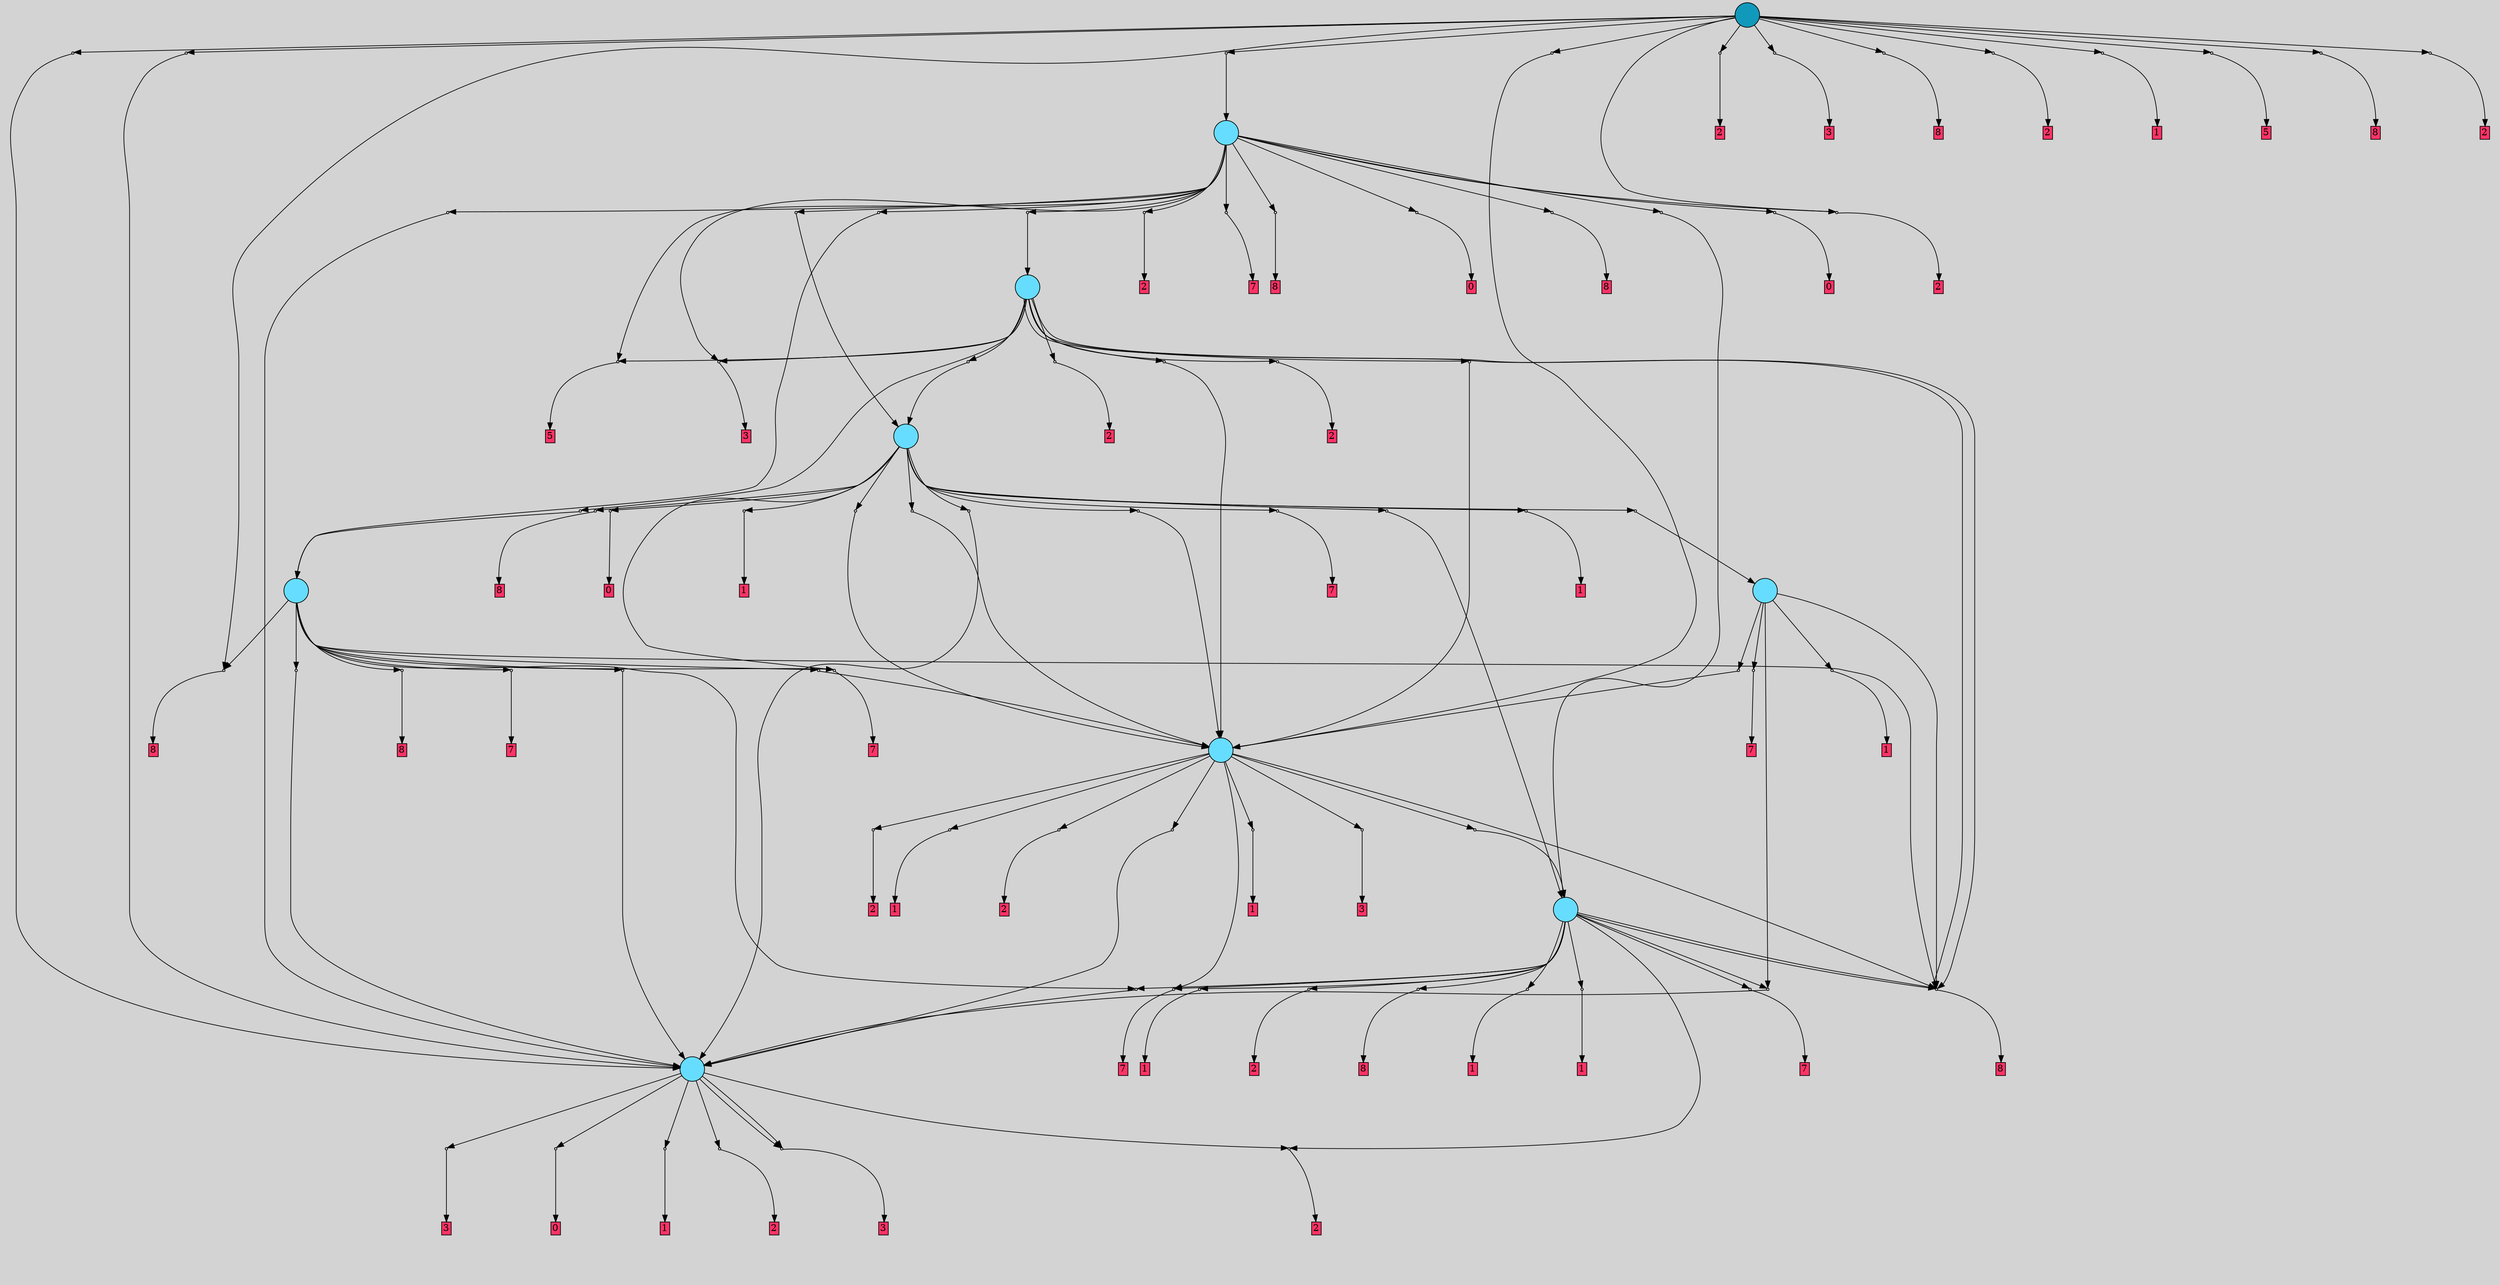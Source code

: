 // File exported with GEGELATI v1.3.1
// On the 2024-07-06 15:11:36
// With the MARL::MarlTPGGraphDotExporter
digraph{
	graph[pad = "0.212, 0.055" bgcolor = lightgray]
	node[shape=circle style = filled label = ""]
		T40 [fillcolor="#66ddff"]
		T193 [fillcolor="#66ddff"]
		T295 [fillcolor="#66ddff"]
		T389 [fillcolor="#66ddff"]
		T443 [fillcolor="#66ddff"]
		T500 [fillcolor="#66ddff"]
		T531 [fillcolor="#66ddff"]
		T586 [fillcolor="#66ddff"]
		T776 [fillcolor="#1199bb"]
		P13188 [fillcolor="#cccccc" shape=point] //
		I13188 [shape=box style=invis label="2|1&0|2#3|7&#92;n1|3&0|0#4|5&#92;n3|3&2|4#3|4&#92;n0|6&4|5#4|4&#92;n7|5&1|1#4|7&#92;n2|0&2|4#4|7&#92;n"]
		P13188 -> I13188[style=invis]
		A8868 [fillcolor="#ff3366" shape=box margin=0.03 width=0 height=0 label="2"]
		T40 -> P13188 -> A8868
		P13189 [fillcolor="#cccccc" shape=point] //
		I13189 [shape=box style=invis label="6|3&4|3#0|5&#92;n"]
		P13189 -> I13189[style=invis]
		A8869 [fillcolor="#ff3366" shape=box margin=0.03 width=0 height=0 label="3"]
		T40 -> P13189 -> A8869
		P13190 [fillcolor="#cccccc" shape=point] //
		I13190 [shape=box style=invis label="2|0&4|0#2|6&#92;n5|7&1|7#0|2&#92;n"]
		P13190 -> I13190[style=invis]
		A8870 [fillcolor="#ff3366" shape=box margin=0.03 width=0 height=0 label="3"]
		T40 -> P13190 -> A8870
		P13191 [fillcolor="#cccccc" shape=point] //
		I13191 [shape=box style=invis label="3|6&3|2#0|3&#92;n3|2&2|6#0|6&#92;n8|1&3|5#1|4&#92;n2|6&3|7#3|5&#92;n1|6&3|0#4|3&#92;n5|0&0|7#1|1&#92;n"]
		P13191 -> I13191[style=invis]
		A8871 [fillcolor="#ff3366" shape=box margin=0.03 width=0 height=0 label="0"]
		T40 -> P13191 -> A8871
		P13192 [fillcolor="#cccccc" shape=point] //
		I13192 [shape=box style=invis label="7|5&1|1#4|7&#92;n1|3&0|0#4|5&#92;n0|6&4|5#4|4&#92;n7|5&2|0#4|0&#92;n2|1&0|2#3|7&#92;n2|0&2|1#4|7&#92;n"]
		P13192 -> I13192[style=invis]
		A8872 [fillcolor="#ff3366" shape=box margin=0.03 width=0 height=0 label="2"]
		T40 -> P13192 -> A8872
		T40 -> P13189
		P13193 [fillcolor="#cccccc" shape=point] //
		I13193 [shape=box style=invis label="2|2&4|4#0|0&#92;n1|7&4|1#4|3&#92;n6|7&2|0#1|1&#92;n2|5&4|1#1|4&#92;n1|1&3|3#3|4&#92;n2|0&2|4#0|3&#92;n5|3&0|0#0|2&#92;n5|0&4|1#3|0&#92;n8|4&0|7#2|5&#92;n4|3&2|7#2|5&#92;n"]
		P13193 -> I13193[style=invis]
		A8873 [fillcolor="#ff3366" shape=box margin=0.03 width=0 height=0 label="1"]
		T40 -> P13193 -> A8873
		P13194 [fillcolor="#cccccc" shape=point] //
		I13194 [shape=box style=invis label="2|6&3|3#3|4&#92;n4|0&2|2#4|1&#92;n4|2&4|2#1|3&#92;n8|5&4|2#3|4&#92;n7|4&1|5#3|5&#92;n"]
		P13194 -> I13194[style=invis]
		A8874 [fillcolor="#ff3366" shape=box margin=0.03 width=0 height=0 label="7"]
		T193 -> P13194 -> A8874
		P13195 [fillcolor="#cccccc" shape=point] //
		I13195 [shape=box style=invis label="1|3&4|0#4|5&#92;n6|5&1|1#4|7&#92;n2|0&2|1#4|7&#92;n7|5&2|0#4|0&#92;n2|1&0|2#3|7&#92;n0|6&4|5#4|4&#92;n"]
		P13195 -> I13195[style=invis]
		A8875 [fillcolor="#ff3366" shape=box margin=0.03 width=0 height=0 label="8"]
		T193 -> P13195 -> A8875
		P13196 [fillcolor="#cccccc" shape=point] //
		I13196 [shape=box style=invis label="5|7&0|1#1|7&#92;n0|1&2|1#3|1&#92;n7|0&2|3#1|5&#92;n0|5&4|6#4|1&#92;n7|0&1|7#2|5&#92;n2|1&3|2#1|2&#92;n5|2&3|2#1|1&#92;n4|7&2|0#0|3&#92;n8|1&1|4#3|4&#92;n"]
		P13196 -> I13196[style=invis]
		A8876 [fillcolor="#ff3366" shape=box margin=0.03 width=0 height=0 label="1"]
		T193 -> P13196 -> A8876
		P13197 [fillcolor="#cccccc" shape=point] //
		I13197 [shape=box style=invis label="3|2&0|3#3|3&#92;n1|7&0|1#2|0&#92;n7|4&2|2#1|3&#92;n8|0&2|0#0|6&#92;n6|6&0|4#3|7&#92;n7|5&2|5#3|2&#92;n3|6&0|5#3|4&#92;n"]
		P13197 -> I13197[style=invis]
		A8877 [fillcolor="#ff3366" shape=box margin=0.03 width=0 height=0 label="1"]
		T193 -> P13197 -> A8877
		P13198 [fillcolor="#cccccc" shape=point] //
		I13198 [shape=box style=invis label="2|0&0|5#4|6&#92;n1|6&1|0#1|5&#92;n6|3&0|5#4|3&#92;n4|7&2|3#2|2&#92;n6|4&1|0#3|1&#92;n0|0&3|1#1|1&#92;n6|5&4|3#2|1&#92;n8|6&2|1#2|7&#92;n"]
		P13198 -> I13198[style=invis]
		T193 -> P13198 -> T40
		P13199 [fillcolor="#cccccc" shape=point] //
		I13199 [shape=box style=invis label="7|5&2|0#0|0&#92;n0|6&4|5#3|3&#92;n4|4&0|2#2|1&#92;n3|0&2|6#2|4&#92;n2|1&0|2#3|7&#92;n7|5&1|1#2|7&#92;n8|7&1|2#1|6&#92;n"]
		P13199 -> I13199[style=invis]
		A8878 [fillcolor="#ff3366" shape=box margin=0.03 width=0 height=0 label="1"]
		T193 -> P13199 -> A8878
		P13200 [fillcolor="#cccccc" shape=point] //
		I13200 [shape=box style=invis label="6|0&2|3#3|1&#92;n2|2&1|2#0|3&#92;n8|2&3|1#4|2&#92;n"]
		P13200 -> I13200[style=invis]
		A8879 [fillcolor="#ff3366" shape=box margin=0.03 width=0 height=0 label="2"]
		T193 -> P13200 -> A8879
		T193 -> P13192
		P13201 [fillcolor="#cccccc" shape=point] //
		I13201 [shape=box style=invis label="2|0&0|5#4|6&#92;n6|4&1|0#3|1&#92;n6|3&1|5#4|3&#92;n4|7&2|3#2|2&#92;n1|6&1|0#1|5&#92;n0|0&3|1#1|1&#92;n6|5&4|3#2|1&#92;n8|6&2|1#2|7&#92;n"]
		P13201 -> I13201[style=invis]
		T193 -> P13201 -> T40
		P13202 [fillcolor="#cccccc" shape=point] //
		I13202 [shape=box style=invis label="7|5&1|1#4|7&#92;n1|3&4|0#4|5&#92;n2|0&2|1#4|7&#92;n7|5&2|0#4|0&#92;n2|1&0|2#3|7&#92;n0|6&4|5#4|4&#92;n"]
		P13202 -> I13202[style=invis]
		A8880 [fillcolor="#ff3366" shape=box margin=0.03 width=0 height=0 label="8"]
		T193 -> P13202 -> A8880
		T193 -> P13202
		P13203 [fillcolor="#cccccc" shape=point] //
		I13203 [shape=box style=invis label="2|5&4|1#1|4&#92;n4|3&2|7#2|5&#92;n6|6&3|2#3|6&#92;n5|0&4|1#3|0&#92;n1|1&3|3#3|0&#92;n2|0&2|4#0|3&#92;n5|4&0|0#0|2&#92;n1|2&4|1#4|3&#92;n6|7&2|0#1|1&#92;n8|2&0|7#2|5&#92;n"]
		P13203 -> I13203[style=invis]
		A8881 [fillcolor="#ff3366" shape=box margin=0.03 width=0 height=0 label="7"]
		T193 -> P13203 -> A8881
		P13204 [fillcolor="#cccccc" shape=point] //
		I13204 [shape=box style=invis label="2|2&3|3#4|0&#92;n4|6&3|3#3|1&#92;n7|3&4|5#2|1&#92;n6|0&3|5#1|3&#92;n4|7&0|1#2|7&#92;n1|1&2|2#0|6&#92;n5|3&2|0#0|5&#92;n1|1&2|5#0|4&#92;n4|5&0|3#2|1&#92;n"]
		P13204 -> I13204[style=invis]
		A8882 [fillcolor="#ff3366" shape=box margin=0.03 width=0 height=0 label="2"]
		T295 -> P13204 -> A8882
		P13205 [fillcolor="#cccccc" shape=point] //
		I13205 [shape=box style=invis label="0|0&4|1#1|1&#92;n8|6&2|1#2|7&#92;n1|6&1|0#1|5&#92;n1|5&1|7#3|1&#92;n4|7&2|0#2|2&#92;n2|4&3|2#0|7&#92;n6|0&0|5#4|3&#92;n1|1&4|5#1|0&#92;n2|0&0|5#4|6&#92;n"]
		P13205 -> I13205[style=invis]
		T295 -> P13205 -> T193
		T295 -> P13203
		T295 -> P13202
		P13206 [fillcolor="#cccccc" shape=point] //
		I13206 [shape=box style=invis label="1|6&2|5#4|0&#92;n1|5&0|0#4|0&#92;n4|6&1|0#1|7&#92;n7|5&2|5#2|5&#92;n2|3&2|3#0|4&#92;n0|0&1|3#2|4&#92;n1|6&4|3#1|1&#92;n3|6&3|5#4|5&#92;n0|6&1|6#3|2&#92;n"]
		P13206 -> I13206[style=invis]
		A8883 [fillcolor="#ff3366" shape=box margin=0.03 width=0 height=0 label="1"]
		T295 -> P13206 -> A8883
		P13207 [fillcolor="#cccccc" shape=point] //
		I13207 [shape=box style=invis label="2|6&4|5#4|4&#92;n1|2&4|5#1|4&#92;n6|0&1|7#3|3&#92;n"]
		P13207 -> I13207[style=invis]
		A8884 [fillcolor="#ff3366" shape=box margin=0.03 width=0 height=0 label="2"]
		T295 -> P13207 -> A8884
		P13208 [fillcolor="#cccccc" shape=point] //
		I13208 [shape=box style=invis label="1|2&1|0#1|5&#92;n0|0&3|1#0|1&#92;n1|5&4|5#2|1&#92;n1|2&3|4#0|0&#92;n5|4&1|0#3|1&#92;n8|6&2|1#2|7&#92;n4|4&2|3#1|7&#92;n7|7&4|7#2|3&#92;n5|7&4|3#4|3&#92;n3|2&3|0#2|1&#92;n"]
		P13208 -> I13208[style=invis]
		T295 -> P13208 -> T40
		P13209 [fillcolor="#cccccc" shape=point] //
		I13209 [shape=box style=invis label="2|7&1|2#1|2&#92;n8|7&1|2#1|6&#92;n2|1&0|2#3|7&#92;n0|0&4|3#0|7&#92;n"]
		P13209 -> I13209[style=invis]
		A8885 [fillcolor="#ff3366" shape=box margin=0.03 width=0 height=0 label="1"]
		T295 -> P13209 -> A8885
		P13210 [fillcolor="#cccccc" shape=point] //
		I13210 [shape=box style=invis label="3|7&3|2#1|3&#92;n6|7&3|2#4|4&#92;n1|1&4|2#3|4&#92;n5|0&0|7#1|1&#92;n3|2&0|3#0|6&#92;n"]
		P13210 -> I13210[style=invis]
		A8886 [fillcolor="#ff3366" shape=box margin=0.03 width=0 height=0 label="3"]
		T295 -> P13210 -> A8886
		P13211 [fillcolor="#cccccc" shape=point] //
		I13211 [shape=box style=invis label="2|5&4|1#1|4&#92;n4|3&2|7#2|5&#92;n5|0&4|1#0|0&#92;n8|2&0|7#2|5&#92;n2|0&2|4#0|3&#92;n5|4&0|0#0|2&#92;n1|2&4|1#4|3&#92;n6|7&2|0#1|1&#92;n1|1&3|3#3|0&#92;n"]
		P13211 -> I13211[style=invis]
		A8887 [fillcolor="#ff3366" shape=box margin=0.03 width=0 height=0 label="7"]
		T389 -> P13211 -> A8887
		T389 -> P13198
		T389 -> P13202
		P13212 [fillcolor="#cccccc" shape=point] //
		I13212 [shape=box style=invis label="6|3&2|1#2|6&#92;n5|5&2|5#4|0&#92;n5|0&3|4#2|6&#92;n"]
		P13212 -> I13212[style=invis]
		A8888 [fillcolor="#ff3366" shape=box margin=0.03 width=0 height=0 label="8"]
		T389 -> P13212 -> A8888
		P13213 [fillcolor="#cccccc" shape=point] //
		I13213 [shape=box style=invis label="4|0&2|2#4|1&#92;n2|6&3|2#3|4&#92;n2|4&4|1#3|7&#92;n7|4&1|5#3|5&#92;n8|5&4|2#1|4&#92;n"]
		P13213 -> I13213[style=invis]
		A8889 [fillcolor="#ff3366" shape=box margin=0.03 width=0 height=0 label="7"]
		T389 -> P13213 -> A8889
		P13214 [fillcolor="#cccccc" shape=point] //
		I13214 [shape=box style=invis label="8|4&4|4#4|4&#92;n6|2&3|4#3|2&#92;n7|4&0|7#2|1&#92;n5|0&0|4#4|2&#92;n2|0&4|6#1|0&#92;n"]
		P13214 -> I13214[style=invis]
		T389 -> P13214 -> T295
		P13215 [fillcolor="#cccccc" shape=point] //
		I13215 [shape=box style=invis label="2|2&2|1#4|7&#92;n3|3&0|1#4|1&#92;n1|0&0|3#2|1&#92;n4|1&1|4#4|3&#92;n7|4&4|5#4|4&#92;n"]
		P13215 -> I13215[style=invis]
		A8890 [fillcolor="#ff3366" shape=box margin=0.03 width=0 height=0 label="8"]
		T389 -> P13215 -> A8890
		P13216 [fillcolor="#cccccc" shape=point] //
		I13216 [shape=box style=invis label="6|0&2|5#1|6&#92;n7|6&1|0#1|3&#92;n8|6&2|1#2|7&#92;n0|2&3|6#4|5&#92;n6|2&1|7#4|3&#92;n4|5&1|4#0|4&#92;n1|1&4|0#0|7&#92;n4|7&2|3#2|2&#92;n6|6&2|2#3|7&#92;n1|4&0|4#2|3&#92;n"]
		P13216 -> I13216[style=invis]
		T389 -> P13216 -> T40
		P13217 [fillcolor="#cccccc" shape=point] //
		I13217 [shape=box style=invis label="0|0&3|1#1|1&#92;n0|7&3|5#2|6&#92;n3|0&0|0#2|6&#92;n6|4&4|7#4|5&#92;n8|6&2|1#2|5&#92;n4|7&2|3#2|2&#92;n1|6&1|5#1|5&#92;n6|4&1|0#3|1&#92;n6|3&1|5#4|3&#92;n6|7&4|4#3|1&#92;n"]
		P13217 -> I13217[style=invis]
		T389 -> P13217 -> T40
		P13218 [fillcolor="#cccccc" shape=point] //
		I13218 [shape=box style=invis label="0|6&1|6#3|2&#92;n3|1&1|2#4|6&#92;n1|5&0|0#4|0&#92;n0|6&1|2#0|1&#92;n7|5&2|5#2|5&#92;n3|6&3|5#4|5&#92;n4|6&1|0#0|7&#92;n0|0&1|3#2|4&#92;n1|6&2|5#4|0&#92;n"]
		P13218 -> I13218[style=invis]
		T443 -> P13218 -> T295
		T443 -> P13201
		P13219 [fillcolor="#cccccc" shape=point] //
		I13219 [shape=box style=invis label="4|3&2|7#2|5&#92;n5|0&4|1#3|0&#92;n6|6&3|2#3|6&#92;n1|1&3|3#3|0&#92;n2|0&2|4#0|3&#92;n1|7&1|0#4|7&#92;n5|4&1|0#0|2&#92;n1|2&4|1#4|3&#92;n6|7&2|0#1|1&#92;n8|2&0|7#2|5&#92;n"]
		P13219 -> I13219[style=invis]
		A8891 [fillcolor="#ff3366" shape=box margin=0.03 width=0 height=0 label="7"]
		T443 -> P13219 -> A8891
		P13220 [fillcolor="#cccccc" shape=point] //
		I13220 [shape=box style=invis label="2|1&3|2#4|2&#92;n7|0&2|3#1|5&#92;n5|7&3|1#1|7&#92;n0|1&2|1#3|1&#92;n1|3&2|1#3|2&#92;n4|7&2|0#0|3&#92;n5|2&3|6#1|1&#92;n8|1&1|4#3|4&#92;n"]
		P13220 -> I13220[style=invis]
		A8892 [fillcolor="#ff3366" shape=box margin=0.03 width=0 height=0 label="1"]
		T443 -> P13220 -> A8892
		T443 -> P13202
		P13221 [fillcolor="#cccccc" shape=point] //
		I13221 [shape=box style=invis label="1|6&1|0#1|5&#92;n6|3&0|5#4|3&#92;n0|0&4|1#1|1&#92;n4|6&2|0#2|2&#92;n7|6&3|5#4|4&#92;n1|5&1|7#3|4&#92;n3|3&2|4#4|1&#92;n2|0&0|5#4|6&#92;n"]
		P13221 -> I13221[style=invis]
		T500 -> P13221 -> T193
		P13222 [fillcolor="#cccccc" shape=point] //
		I13222 [shape=box style=invis label="0|0&4|1#1|1&#92;n3|6&3|4#1|6&#92;n5|5&2|1#3|5&#92;n2|0&3|6#2|4&#92;n8|6&2|1#2|7&#92;n2|4&3|2#0|2&#92;n5|4&3|3#0|4&#92;n4|7&2|7#2|6&#92;n"]
		P13222 -> I13222[style=invis]
		A8893 [fillcolor="#ff3366" shape=box margin=0.03 width=0 height=0 label="0"]
		T500 -> P13222 -> A8893
		P13223 [fillcolor="#cccccc" shape=point] //
		I13223 [shape=box style=invis label="2|0&4|6#1|0&#92;n6|2&3|4#3|2&#92;n7|4&0|7#2|1&#92;n8|4&0|4#4|4&#92;n"]
		P13223 -> I13223[style=invis]
		T500 -> P13223 -> T295
		P13224 [fillcolor="#cccccc" shape=point] //
		I13224 [shape=box style=invis label="4|7&0|3#2|2&#92;n3|3&2|5#4|4&#92;n1|6&1|0#4|5&#92;n0|0&3|1#1|1&#92;n6|4&1|0#3|1&#92;n2|0&4|5#1|6&#92;n4|1&2|3#1|3&#92;n6|2&0|0#0|5&#92;n6|5&4|3#2|1&#92;n6|3&4|1#0|6&#92;n"]
		P13224 -> I13224[style=invis]
		T500 -> P13224 -> T295
		P13225 [fillcolor="#cccccc" shape=point] //
		I13225 [shape=box style=invis label="2|0&0|5#4|6&#92;n6|0&2|6#3|6&#92;n1|6&1|0#1|5&#92;n0|0&3|1#0|1&#92;n6|4&1|0#3|1&#92;n6|3&0|5#4|3&#92;n6|5&4|3#2|1&#92;n8|6&2|1#2|7&#92;n"]
		P13225 -> I13225[style=invis]
		T500 -> P13225 -> T40
		P13226 [fillcolor="#cccccc" shape=point] //
		I13226 [shape=box style=invis label="3|4&2|2#2|7&#92;n1|0&3|6#1|5&#92;n"]
		P13226 -> I13226[style=invis]
		T500 -> P13226 -> T443
		T500 -> P13211
		P13227 [fillcolor="#cccccc" shape=point] //
		I13227 [shape=box style=invis label="6|7&2|6#1|1&#92;n1|7&4|1#4|3&#92;n2|2&4|6#0|0&#92;n2|5&4|1#1|4&#92;n1|1&3|3#3|4&#92;n5|0&4|1#3|0&#92;n5|3&0|0#0|2&#92;n2|0&2|4#0|3&#92;n8|4&0|7#2|5&#92;n4|3&2|7#2|5&#92;n"]
		P13227 -> I13227[style=invis]
		A8894 [fillcolor="#ff3366" shape=box margin=0.03 width=0 height=0 label="1"]
		T500 -> P13227 -> A8894
		P13228 [fillcolor="#cccccc" shape=point] //
		I13228 [shape=box style=invis label="7|5&3|3#1|3&#92;n6|0&2|3#3|1&#92;n2|2&1|2#2|0&#92;n"]
		P13228 -> I13228[style=invis]
		A8895 [fillcolor="#ff3366" shape=box margin=0.03 width=0 height=0 label="7"]
		T500 -> P13228 -> A8895
		P13229 [fillcolor="#cccccc" shape=point] //
		I13229 [shape=box style=invis label="4|4&0|0#1|7&#92;n2|1&1|2#3|7&#92;n5|7&1|7#1|6&#92;n5|0&1|5#4|6&#92;n0|6&4|5#3|4&#92;n3|0&2|6#2|4&#92;n6|3&4|1#4|7&#92;n5|0&0|7#2|5&#92;n4|4&0|2#2|5&#92;n"]
		P13229 -> I13229[style=invis]
		A8896 [fillcolor="#ff3366" shape=box margin=0.03 width=0 height=0 label="1"]
		T500 -> P13229 -> A8896
		P13230 [fillcolor="#cccccc" shape=point] //
		I13230 [shape=box style=invis label="8|4&0|6#4|4&#92;n6|2&3|4#3|2&#92;n7|5&4|0#0|1&#92;n2|0&4|6#1|0&#92;n"]
		P13230 -> I13230[style=invis]
		T500 -> P13230 -> T295
		P13231 [fillcolor="#cccccc" shape=point] //
		I13231 [shape=box style=invis label="3|5&2|0#4|0&#92;n2|0&2|1#4|2&#92;n2|4&4|7#1|5&#92;n0|6&4|5#4|7&#92;n"]
		P13231 -> I13231[style=invis]
		A8897 [fillcolor="#ff3366" shape=box margin=0.03 width=0 height=0 label="8"]
		T500 -> P13231 -> A8897
		P13232 [fillcolor="#cccccc" shape=point] //
		I13232 [shape=box style=invis label="6|7&2|2#1|1&#92;n5|0&4|1#3|0&#92;n2|0&4|7#2|4&#92;n2|5&4|1#1|7&#92;n2|3&2|7#2|5&#92;n2|0&2|4#0|3&#92;n5|4&4|0#3|2&#92;n8|2&0|7#2|5&#92;n"]
		P13232 -> I13232[style=invis]
		T531 -> P13232 -> T389
		P13233 [fillcolor="#cccccc" shape=point] //
		I13233 [shape=box style=invis label="0|6&1|6#3|2&#92;n3|1&1|2#4|6&#92;n1|6&0|0#4|0&#92;n0|6&1|2#0|1&#92;n1|6&2|5#4|0&#92;n5|6&3|4#1|1&#92;n3|6&3|5#4|5&#92;n0|0&1|3#2|4&#92;n7|5&2|5#2|5&#92;n"]
		P13233 -> I13233[style=invis]
		T531 -> P13233 -> T295
		P13234 [fillcolor="#cccccc" shape=point] //
		I13234 [shape=box style=invis label="5|1&1|2#1|1&#92;n2|4&0|2#3|5&#92;n8|3&3|1#3|7&#92;n0|6&2|4#0|6&#92;n0|1&3|2#4|3&#92;n2|6&2|0#1|2&#92;n2|2&4|7#0|1&#92;n0|3&2|4#3|2&#92;n0|0&2|1#1|2&#92;n"]
		P13234 -> I13234[style=invis]
		A8898 [fillcolor="#ff3366" shape=box margin=0.03 width=0 height=0 label="2"]
		T531 -> P13234 -> A8898
		P13235 [fillcolor="#cccccc" shape=point] //
		I13235 [shape=box style=invis label="0|0&4|0#0|1&#92;n"]
		P13235 -> I13235[style=invis]
		T531 -> P13235 -> T500
		P13236 [fillcolor="#cccccc" shape=point] //
		I13236 [shape=box style=invis label="5|6&2|1#2|7&#92;n6|5&4|3#2|1&#92;n3|5&2|4#2|5&#92;n5|4&1|0#3|1&#92;n6|3&0|5#4|3&#92;n1|6&1|0#1|5&#92;n2|0&0|5#4|6&#92;n"]
		P13236 -> I13236[style=invis]
		A8899 [fillcolor="#ff3366" shape=box margin=0.03 width=0 height=0 label="5"]
		T531 -> P13236 -> A8899
		T531 -> P13202
		P13237 [fillcolor="#cccccc" shape=point] //
		I13237 [shape=box style=invis label="8|6&3|1#4|2&#92;n2|2&1|2#0|3&#92;n6|0&2|3#3|1&#92;n"]
		P13237 -> I13237[style=invis]
		A8900 [fillcolor="#ff3366" shape=box margin=0.03 width=0 height=0 label="2"]
		T531 -> P13237 -> A8900
		P13238 [fillcolor="#cccccc" shape=point] //
		I13238 [shape=box style=invis label="6|2&3|4#3|2&#92;n2|0&4|6#1|0&#92;n7|4&0|7#2|1&#92;n8|4&0|4#0|4&#92;n3|5&3|2#3|4&#92;n"]
		P13238 -> I13238[style=invis]
		T531 -> P13238 -> T295
		P13239 [fillcolor="#cccccc" shape=point] //
		I13239 [shape=box style=invis label="0|0&2|1#2|0&#92;n5|4&4|5#0|7&#92;n"]
		P13239 -> I13239[style=invis]
		A8901 [fillcolor="#ff3366" shape=box margin=0.03 width=0 height=0 label="3"]
		T531 -> P13239 -> A8901
		T531 -> P13202
		P13240 [fillcolor="#cccccc" shape=point] //
		I13240 [shape=box style=invis label="2|5&4|1#1|7&#92;n2|0&2|4#0|3&#92;n6|1&2|6#2|0&#92;n6|7&2|2#1|1&#92;n4|0&0|1#3|0&#92;n8|2&0|1#2|5&#92;n6|6&3|2#3|6&#92;n5|4&0|0#3|2&#92;n"]
		P13240 -> I13240[style=invis]
		T586 -> P13240 -> T389
		P13241 [fillcolor="#cccccc" shape=point] //
		I13241 [shape=box style=invis label="1|7&1|2#2|3&#92;n0|0&4|0#3|1&#92;n"]
		P13241 -> I13241[style=invis]
		T586 -> P13241 -> T500
		T586 -> P13239
		P13242 [fillcolor="#cccccc" shape=point] //
		I13242 [shape=box style=invis label="0|5&2|3#4|2&#92;n8|4&0|1#2|3&#92;n1|6&1|0#1|5&#92;n2|0&0|5#4|5&#92;n0|4&0|5#3|7&#92;n2|4&3|2#0|7&#92;n6|6&0|6#4|3&#92;n1|5&1|7#3|4&#92;n"]
		P13242 -> I13242[style=invis]
		T586 -> P13242 -> T193
		P13243 [fillcolor="#cccccc" shape=point] //
		I13243 [shape=box style=invis label="6|3&0|5#4|3&#92;n1|6&1|0#1|5&#92;n3|4&2|4#2|1&#92;n2|0&0|5#4|6&#92;n4|7&2|3#2|2&#92;n5|4&1|0#3|1&#92;n0|0&3|1#1|1&#92;n6|5&4|3#2|1&#92;n8|6&2|1#2|7&#92;n"]
		P13243 -> I13243[style=invis]
		T586 -> P13243 -> T40
		P13244 [fillcolor="#cccccc" shape=point] //
		I13244 [shape=box style=invis label="2|2&1|2#2|3&#92;n6|0&2|3#3|1&#92;n"]
		P13244 -> I13244[style=invis]
		A8902 [fillcolor="#ff3366" shape=box margin=0.03 width=0 height=0 label="2"]
		T586 -> P13244 -> A8902
		P13245 [fillcolor="#cccccc" shape=point] //
		I13245 [shape=box style=invis label="0|4&3|1#3|5&#92;n0|5&2|5#3|7&#92;n2|2&1|2#0|3&#92;n"]
		P13245 -> I13245[style=invis]
		A8903 [fillcolor="#ff3366" shape=box margin=0.03 width=0 height=0 label="2"]
		T586 -> P13245 -> A8903
		P13246 [fillcolor="#cccccc" shape=point] //
		I13246 [shape=box style=invis label="7|5&1|1#4|7&#92;n2|0&2|1#4|2&#92;n1|3&4|0#4|5&#92;n0|7&4|6#0|7&#92;n7|5&2|0#4|0&#92;n2|1&0|2#3|7&#92;n0|6&4|5#4|4&#92;n"]
		P13246 -> I13246[style=invis]
		A8904 [fillcolor="#ff3366" shape=box margin=0.03 width=0 height=0 label="8"]
		T586 -> P13246 -> A8904
		P13247 [fillcolor="#cccccc" shape=point] //
		I13247 [shape=box style=invis label="4|1&0|0#2|4&#92;n4|0&2|2#4|1&#92;n7|4&1|5#3|5&#92;n2|4&4|1#3|7&#92;n8|5&4|1#3|4&#92;n2|6&3|2#3|4&#92;n"]
		P13247 -> I13247[style=invis]
		A8905 [fillcolor="#ff3366" shape=box margin=0.03 width=0 height=0 label="7"]
		T586 -> P13247 -> A8905
		P13248 [fillcolor="#cccccc" shape=point] //
		I13248 [shape=box style=invis label="3|6&1|4#1|3&#92;n1|5&3|2#3|4&#92;n5|2&3|2#3|3&#92;n3|2&0|6#0|4&#92;n4|7&2|5#4|2&#92;n5|0&0|7#2|3&#92;n8|3&3|6#1|4&#92;n6|1&1|3#2|2&#92;n7|3&3|6#1|2&#92;n"]
		P13248 -> I13248[style=invis]
		A8906 [fillcolor="#ff3366" shape=box margin=0.03 width=0 height=0 label="0"]
		T586 -> P13248 -> A8906
		P13249 [fillcolor="#cccccc" shape=point] //
		I13249 [shape=box style=invis label="6|1&0|6#2|3&#92;n2|5&0|3#2|0&#92;n1|2&0|1#2|2&#92;n4|0&3|6#4|0&#92;n7|7&2|7#0|6&#92;n8|7&4|6#2|0&#92;n8|3&3|3#3|7&#92;n"]
		P13249 -> I13249[style=invis]
		A8907 [fillcolor="#ff3366" shape=box margin=0.03 width=0 height=0 label="8"]
		T586 -> P13249 -> A8907
		T586 -> P13236
		P13250 [fillcolor="#cccccc" shape=point] //
		I13250 [shape=box style=invis label="7|7&2|0#4|0&#92;n2|7&1|1#1|7&#92;n7|0&2|1#4|7&#92;n2|3&1|4#3|5&#92;n0|6&4|5#4|4&#92;n1|7&4|0#4|5&#92;n"]
		P13250 -> I13250[style=invis]
		A8908 [fillcolor="#ff3366" shape=box margin=0.03 width=0 height=0 label="0"]
		T586 -> P13250 -> A8908
		P13251 [fillcolor="#cccccc" shape=point] //
		I13251 [shape=box style=invis label="3|6&4|4#3|7&#92;n1|5&0|0#0|0&#92;n1|4&2|5#4|0&#92;n3|6&3|5#4|5&#92;n4|6&1|6#0|7&#92;n7|3&1|4#3|7&#92;n0|0&2|3#2|4&#92;n7|5&2|5#2|5&#92;n"]
		P13251 -> I13251[style=invis]
		T586 -> P13251 -> T531
		P13252 [fillcolor="#cccccc" shape=point] //
		I13252 [shape=box style=invis label="7|3&3|2#2|6&#92;n4|2&2|6#2|2&#92;n3|6&2|6#4|3&#92;n5|6&4|7#0|4&#92;n2|7&0|0#1|5&#92;n3|1&3|4#4|4&#92;n5|3&0|3#3|0&#92;n2|0&2|2#1|4&#92;n8|2&2|1#2|5&#92;n0|5&4|3#0|3&#92;n"]
		P13252 -> I13252[style=invis]
		A8909 [fillcolor="#ff3366" shape=box margin=0.03 width=0 height=0 label="2"]
		T776 -> P13252 -> A8909
		P13253 [fillcolor="#cccccc" shape=point] //
		I13253 [shape=box style=invis label="2|2&4|4#2|2&#92;n4|6&2|4#1|6&#92;n0|3&0|3#1|0&#92;n"]
		P13253 -> I13253[style=invis]
		A8910 [fillcolor="#ff3366" shape=box margin=0.03 width=0 height=0 label="3"]
		T776 -> P13253 -> A8910
		P13254 [fillcolor="#cccccc" shape=point] //
		I13254 [shape=box style=invis label="3|5&0|1#1|3&#92;n0|1&0|3#4|6&#92;n3|5&4|3#4|1&#92;n7|7&2|7#4|6&#92;n0|6&2|2#0|5&#92;n6|0&1|6#3|0&#92;n7|0&1|1#2|7&#92;n1|6&0|4#4|0&#92;n6|2&1|6#3|1&#92;n4|1&3|2#0|2&#92;n"]
		P13254 -> I13254[style=invis]
		A8911 [fillcolor="#ff3366" shape=box margin=0.03 width=0 height=0 label="8"]
		T776 -> P13254 -> A8911
		P13255 [fillcolor="#cccccc" shape=point] //
		I13255 [shape=box style=invis label="2|7&4|2#1|3&#92;n6|3&0|5#4|3&#92;n7|0&3|5#0|5&#92;n0|4&3|4#4|6&#92;n6|5&4|2#2|2&#92;n8|6&2|1#2|3&#92;n1|4&4|7#4|7&#92;n"]
		P13255 -> I13255[style=invis]
		T776 -> P13255 -> T40
		P13256 [fillcolor="#cccccc" shape=point] //
		I13256 [shape=box style=invis label="0|6&4|6#4|4&#92;n7|0&3|0#4|0&#92;n5|1&4|7#3|6&#92;n"]
		P13256 -> I13256[style=invis]
		A8912 [fillcolor="#ff3366" shape=box margin=0.03 width=0 height=0 label="2"]
		T776 -> P13256 -> A8912
		P13257 [fillcolor="#cccccc" shape=point] //
		I13257 [shape=box style=invis label="7|5&1|1#4|7&#92;n2|0&2|2#4|7&#92;n1|3&4|0#4|5&#92;n7|5&2|0#4|0&#92;n2|1&0|2#3|7&#92;n0|6&4|5#4|4&#92;n"]
		P13257 -> I13257[style=invis]
		T776 -> P13257 -> T586
		P13258 [fillcolor="#cccccc" shape=point] //
		I13258 [shape=box style=invis label="1|1&2|1#3|1&#92;n5|7&0|1#1|7&#92;n0|5&4|6#4|1&#92;n7|0&2|3#1|5&#92;n5|2&3|2#1|1&#92;n6|3&2|4#4|0&#92;n4|7&2|0#0|3&#92;n8|1&1|4#3|4&#92;n"]
		P13258 -> I13258[style=invis]
		A8913 [fillcolor="#ff3366" shape=box margin=0.03 width=0 height=0 label="1"]
		T776 -> P13258 -> A8913
		P13259 [fillcolor="#cccccc" shape=point] //
		I13259 [shape=box style=invis label="5|6&2|1#2|7&#92;n6|5&4|3#2|1&#92;n3|5&2|4#2|7&#92;n6|3&0|5#4|3&#92;n1|6&1|0#1|5&#92;n4|0&3|5#0|3&#92;n2|0&0|5#4|6&#92;n"]
		P13259 -> I13259[style=invis]
		A8914 [fillcolor="#ff3366" shape=box margin=0.03 width=0 height=0 label="5"]
		T776 -> P13259 -> A8914
		P13260 [fillcolor="#cccccc" shape=point] //
		I13260 [shape=box style=invis label="1|5&2|7#3|5&#92;n2|5&3|7#1|0&#92;n7|1&2|0#4|0&#92;n6|0&4|0#0|0&#92;n6|5&0|3#0|0&#92;n"]
		P13260 -> I13260[style=invis]
		A8915 [fillcolor="#ff3366" shape=box margin=0.03 width=0 height=0 label="8"]
		T776 -> P13260 -> A8915
		P13261 [fillcolor="#cccccc" shape=point] //
		I13261 [shape=box style=invis label="2|0&0|5#4|6&#92;n8|6&2|1#2|7&#92;n3|6&1|0#1|5&#92;n6|3&0|5#4|3&#92;n4|7&2|3#2|2&#92;n6|4&1|0#3|1&#92;n6|5&4|3#2|1&#92;n3|0&1|6#2|5&#92;n"]
		P13261 -> I13261[style=invis]
		T776 -> P13261 -> T40
		P13262 [fillcolor="#cccccc" shape=point] //
		I13262 [shape=box style=invis label="2|0&0|2#3|7&#92;n1|4&3|5#2|5&#92;n7|5&2|0#4|0&#92;n8|5&1|1#4|7&#92;n1|3&0|0#4|5&#92;n2|0&2|1#4|5&#92;n"]
		P13262 -> I13262[style=invis]
		A8916 [fillcolor="#ff3366" shape=box margin=0.03 width=0 height=0 label="2"]
		T776 -> P13262 -> A8916
		P13263 [fillcolor="#cccccc" shape=point] //
		I13263 [shape=box style=invis label="3|6&1|1#4|4&#92;n0|6&4|0#0|1&#92;n5|6&3|4#1|1&#92;n1|6&4|0#1|0&#92;n6|6&0|5#3|4&#92;n6|0&2|5#1|0&#92;n"]
		P13263 -> I13263[style=invis]
		T776 -> P13263 -> T295
		T776 -> P13244
		T776 -> P13215
		{ rank= same T776 }
}
